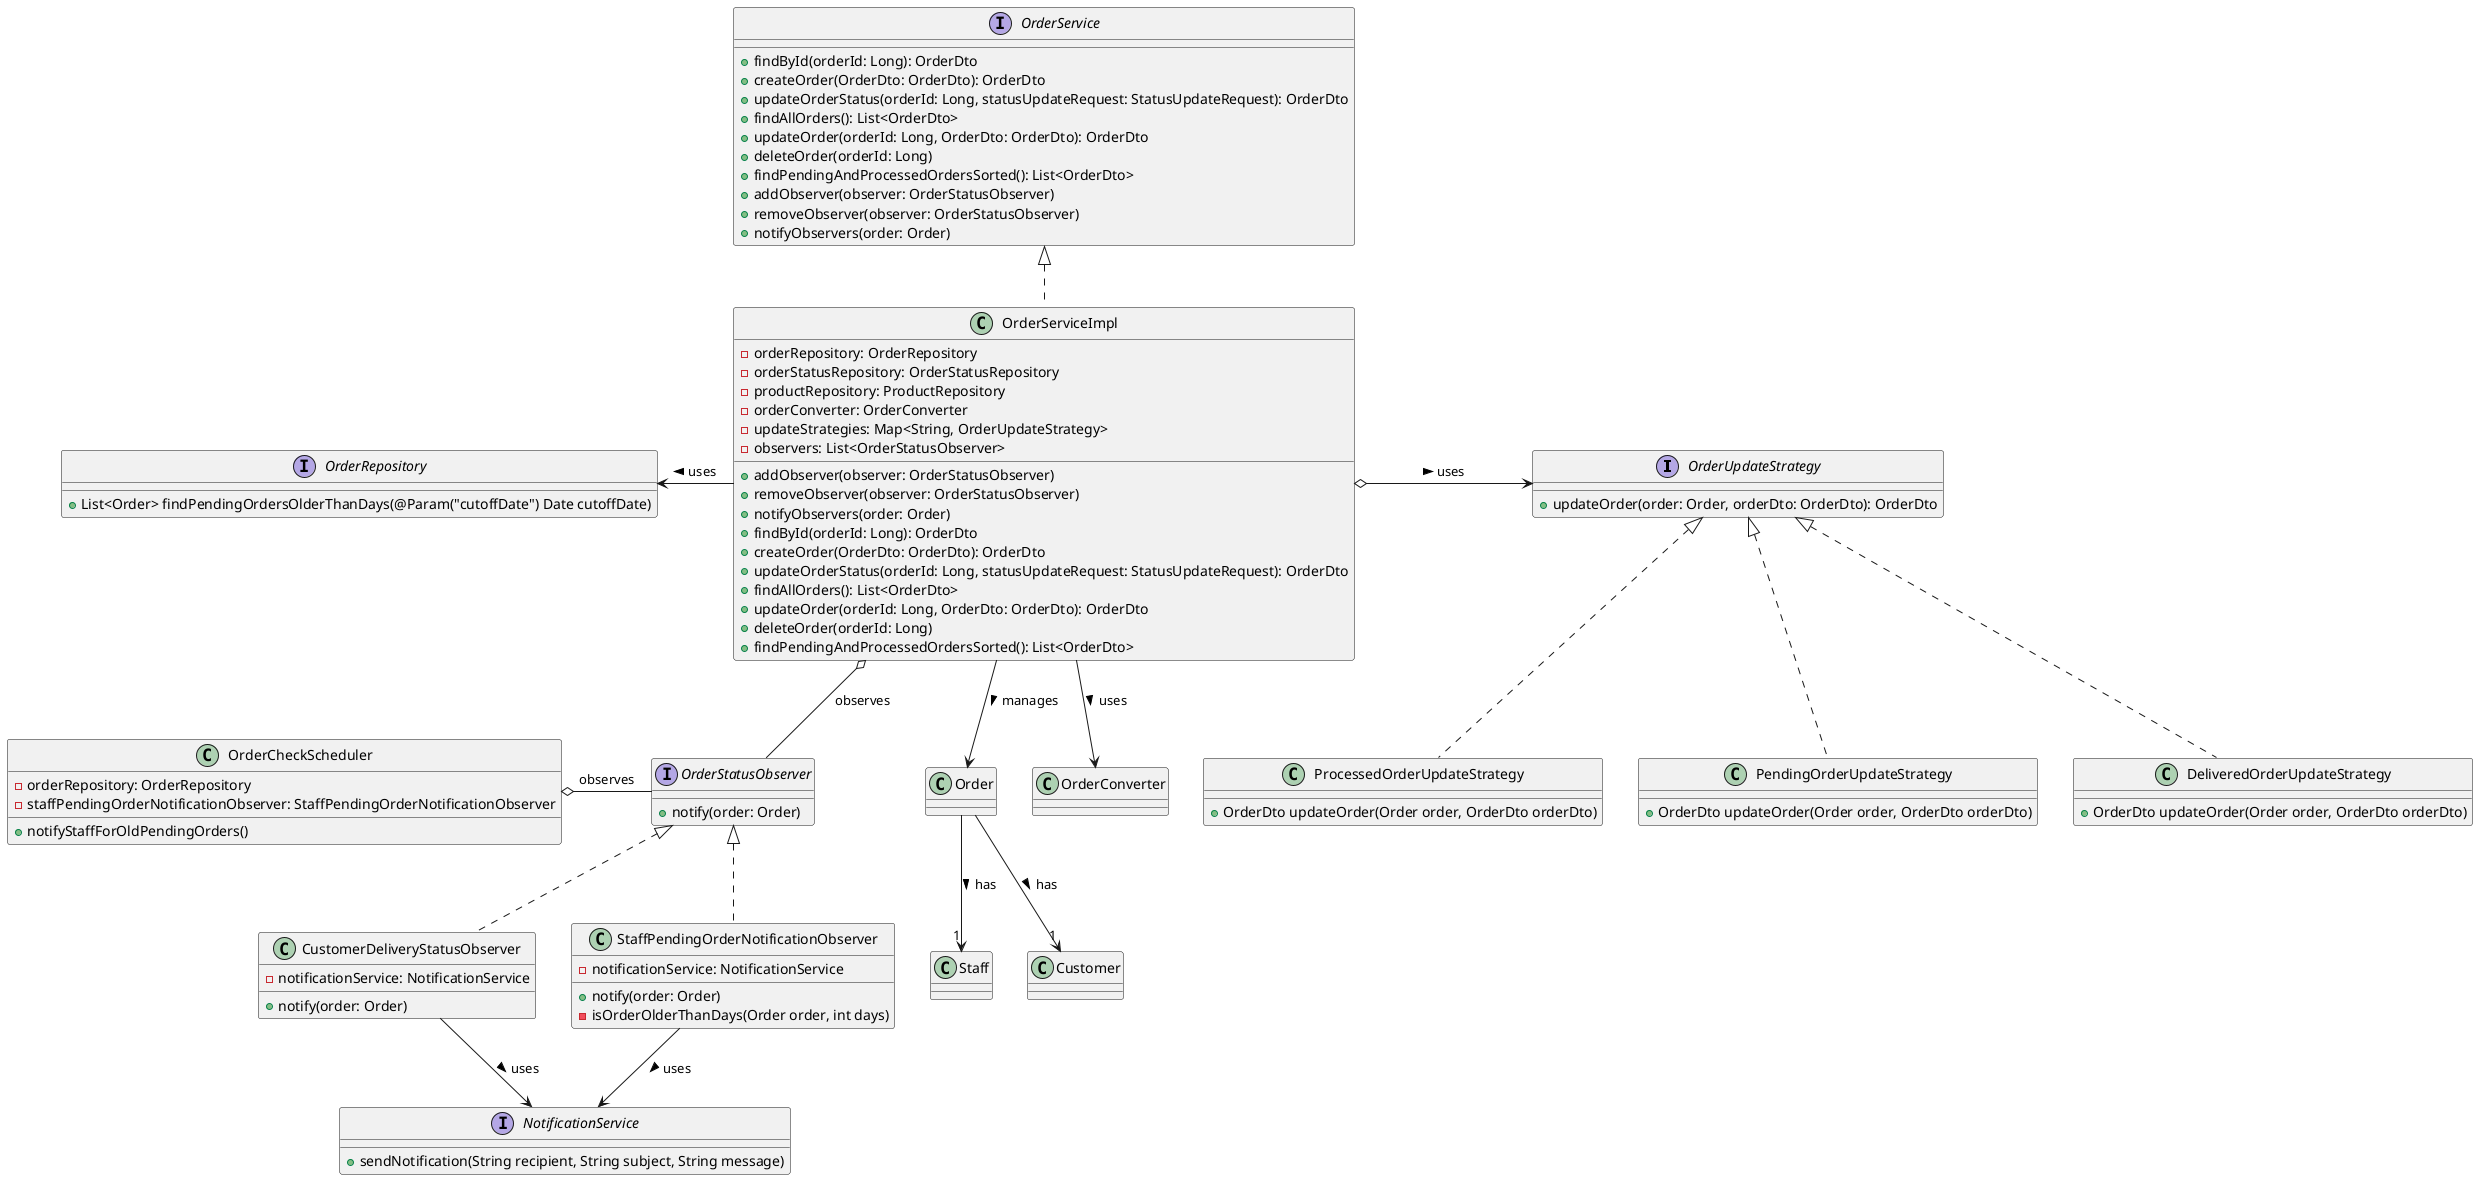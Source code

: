 @startuml Class Diagram

interface OrderUpdateStrategy {
  +updateOrder(order: Order, orderDto: OrderDto): OrderDto
}

interface OrderRepository {
  +List<Order> findPendingOrdersOlderThanDays(@Param("cutoffDate") Date cutoffDate)
}

class ProcessedOrderUpdateStrategy implements OrderUpdateStrategy {
  +OrderDto updateOrder(Order order, OrderDto orderDto)
}

class PendingOrderUpdateStrategy implements OrderUpdateStrategy {
  +OrderDto updateOrder(Order order, OrderDto orderDto)
}

class DeliveredOrderUpdateStrategy implements OrderUpdateStrategy {
  +OrderDto updateOrder(Order order, OrderDto orderDto)
}

interface OrderService {
  +findById(orderId: Long): OrderDto
  +createOrder(OrderDto: OrderDto): OrderDto
  +updateOrderStatus(orderId: Long, statusUpdateRequest: StatusUpdateRequest): OrderDto
  +findAllOrders(): List<OrderDto>
  +updateOrder(orderId: Long, OrderDto: OrderDto): OrderDto
  +deleteOrder(orderId: Long)
  +findPendingAndProcessedOrdersSorted(): List<OrderDto>
  +addObserver(observer: OrderStatusObserver)
  +removeObserver(observer: OrderStatusObserver)
  +notifyObservers(order: Order)
}

class OrderServiceImpl implements OrderService {
  -orderRepository: OrderRepository
  -orderStatusRepository: OrderStatusRepository
  -productRepository: ProductRepository
  -orderConverter: OrderConverter
  -updateStrategies: Map<String, OrderUpdateStrategy>
  -observers: List<OrderStatusObserver>
  +addObserver(observer: OrderStatusObserver)
  +removeObserver(observer: OrderStatusObserver)
  +notifyObservers(order: Order)
  +findById(orderId: Long): OrderDto
  +createOrder(OrderDto: OrderDto): OrderDto
  +updateOrderStatus(orderId: Long, statusUpdateRequest: StatusUpdateRequest): OrderDto
  +findAllOrders(): List<OrderDto>
  +updateOrder(orderId: Long, OrderDto: OrderDto): OrderDto
  +deleteOrder(orderId: Long)
  +findPendingAndProcessedOrdersSorted(): List<OrderDto>
}

interface OrderStatusObserver {
  +notify(order: Order)
}

class CustomerDeliveryStatusObserver implements OrderStatusObserver {
  -notificationService: NotificationService
  +notify(order: Order)
}

class StaffPendingOrderNotificationObserver implements OrderStatusObserver {
  -notificationService: NotificationService
  +notify(order: Order)
  -isOrderOlderThanDays(Order order, int days)
}

OrderServiceImpl o-right-> OrderUpdateStrategy : uses >
OrderServiceImpl o-down- OrderStatusObserver : observes
OrderServiceImpl -left-> OrderRepository : uses >


class Order {
}

class Staff {
}

class Customer {
}

OrderServiceImpl --> Order : manages >
Order --> "1" Customer : has >
Order --> "1" Staff : has >

interface NotificationService {
  +sendNotification(String recipient, String subject, String message)
}

CustomerDeliveryStatusObserver --> NotificationService : uses >
StaffPendingOrderNotificationObserver --> NotificationService : uses >

class OrderConverter {
}

class OrderCheckScheduler {
    -orderRepository: OrderRepository
    -staffPendingOrderNotificationObserver: StaffPendingOrderNotificationObserver
    +notifyStaffForOldPendingOrders()
}

OrderCheckScheduler o-right- OrderStatusObserver : observes

OrderServiceImpl --> OrderConverter : uses >

@enduml
